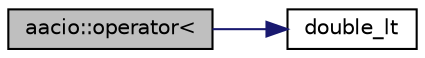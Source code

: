 digraph "aacio::operator&lt;"
{
  edge [fontname="Helvetica",fontsize="10",labelfontname="Helvetica",labelfontsize="10"];
  node [fontname="Helvetica",fontsize="10",shape=record];
  rankdir="LR";
  Node13 [label="aacio::operator\<",height=0.2,width=0.4,color="black", fillcolor="grey75", style="filled", fontcolor="black"];
  Node13 -> Node14 [color="midnightblue",fontsize="10",style="solid",fontname="Helvetica"];
  Node14 [label="double_lt",height=0.2,width=0.4,color="black", fillcolor="white", style="filled",URL="$group__mathcapi.html#ga68d359e670da751723bf3d78ff759614",tooltip="Less than comparison between two double. "];
}

